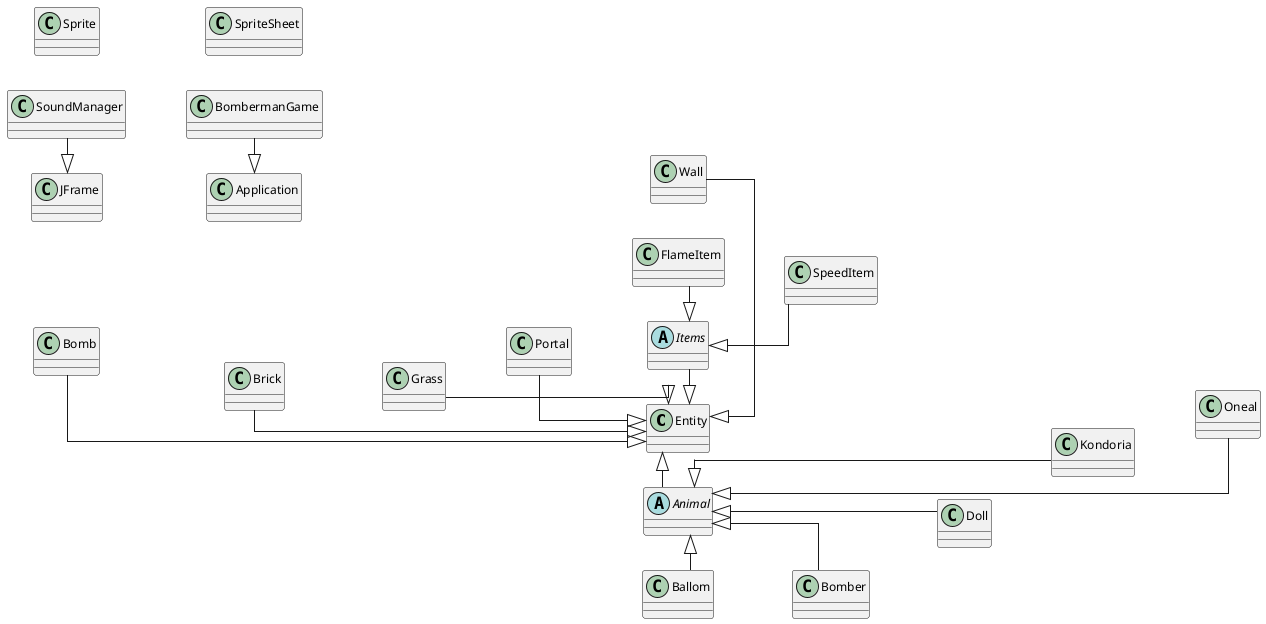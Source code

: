 @startuml
left to right direction
skinparam linetype ortho
skinparam classAttributeIconSize 0
skinparam classFontSize 12

' Các lớp kế thừa từ Entity
class Entity
abstract class Animal
class Ballom
class Bomber
class Doll
class Kondoria
class Oneal

Animal -|> Entity
Ballom -|> Animal
Bomber -|> Animal
Doll -|> Animal
Kondoria -|> Animal
Oneal -|> Animal

' Ép các lớp đứng cùng hàng bằng cách nối note trống
Entity -[hidden]-> Animal
Animal -[hidden]-> Ballom
Ballom -[hidden]-> Bomber
Bomber -[hidden]-> Doll
Doll -[hidden]-> Kondoria
Kondoria -[hidden]-> Oneal

' Các lớp kế thừa từ Items
abstract class Items
class FlameItem
class SpeedItem

Items -|> Entity
FlameItem -|> Items
SpeedItem -|> Items

Items -[hidden]-> FlameItem
FlameItem -[hidden]-> SpeedItem

' Các lớp Entity khác
class Bomb
class Brick
class Grass
class Portal
class Wall

Bomb -|> Entity
Brick -|> Entity
Grass -|> Entity
Portal -|> Entity
Wall -|> Entity

Bomb -[hidden]-> Brick
Brick -[hidden]-> Grass
Grass -[hidden]-> Portal
Portal -[hidden]-> Wall

' Lớp khác
class SoundManager
class BombermanGame

SoundManager -|> JFrame
BombermanGame -|> Application

SoundManager -[hidden]-> BombermanGame

class Sprite
class SpriteSheet
Sprite -[hidden]-> SpriteSheet

@enduml